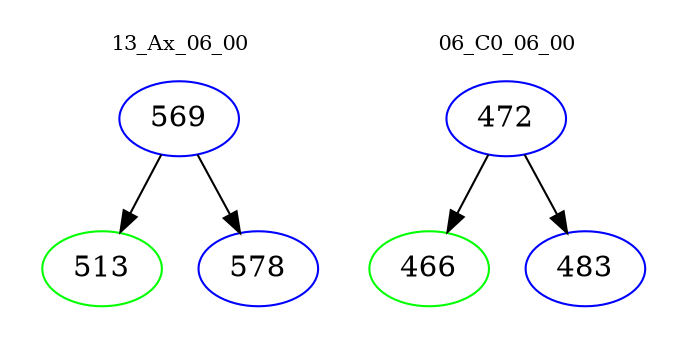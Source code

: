digraph{
subgraph cluster_0 {
color = white
label = "13_Ax_06_00";
fontsize=10;
T0_569 [label="569", color="blue"]
T0_569 -> T0_513 [color="black"]
T0_513 [label="513", color="green"]
T0_569 -> T0_578 [color="black"]
T0_578 [label="578", color="blue"]
}
subgraph cluster_1 {
color = white
label = "06_C0_06_00";
fontsize=10;
T1_472 [label="472", color="blue"]
T1_472 -> T1_466 [color="black"]
T1_466 [label="466", color="green"]
T1_472 -> T1_483 [color="black"]
T1_483 [label="483", color="blue"]
}
}
